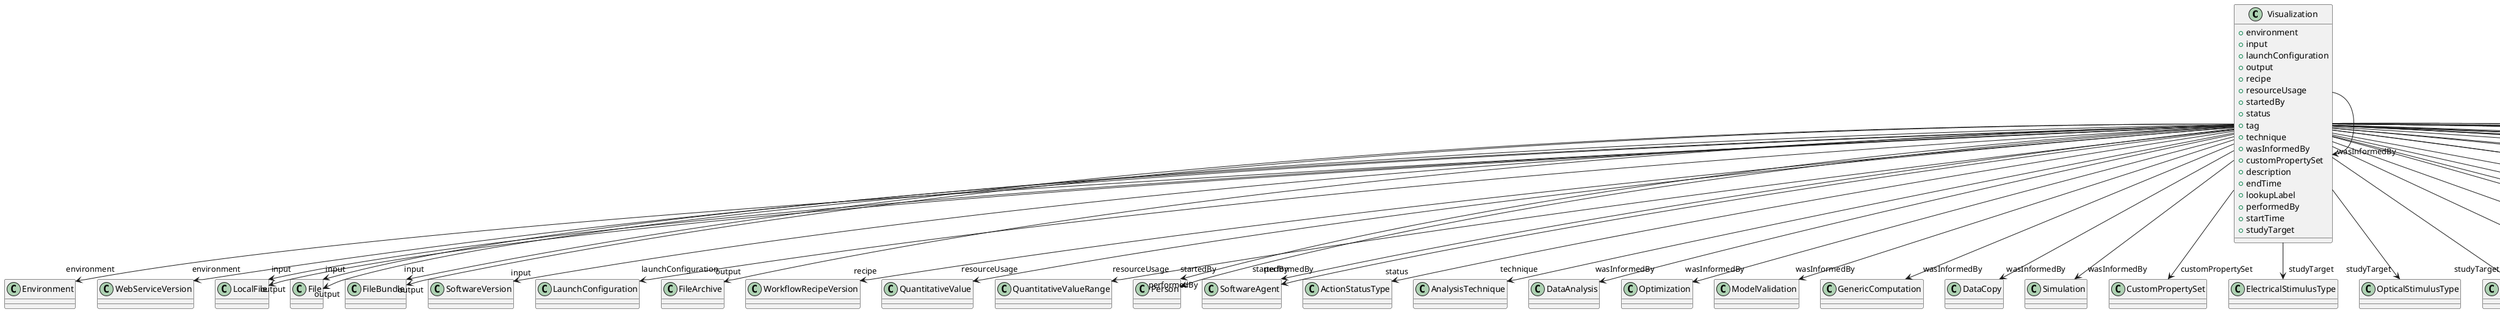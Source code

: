 @startuml
class Visualization {
+environment
+input
+launchConfiguration
+output
+recipe
+resourceUsage
+startedBy
+status
+tag
+technique
+wasInformedBy
+customPropertySet
+description
+endTime
+lookupLabel
+performedBy
+startTime
+studyTarget

}
Visualization -d-> "environment" Environment
Visualization -d-> "environment" WebServiceVersion
Visualization -d-> "input" LocalFile
Visualization -d-> "input" File
Visualization -d-> "input" FileBundle
Visualization -d-> "input" SoftwareVersion
Visualization -d-> "launchConfiguration" LaunchConfiguration
Visualization -d-> "output" LocalFile
Visualization -d-> "output" File
Visualization -d-> "output" FileArchive
Visualization -d-> "output" FileBundle
Visualization -d-> "recipe" WorkflowRecipeVersion
Visualization -d-> "resourceUsage" QuantitativeValue
Visualization -d-> "resourceUsage" QuantitativeValueRange
Visualization -d-> "startedBy" Person
Visualization -d-> "startedBy" SoftwareAgent
Visualization -d-> "status" ActionStatusType
Visualization -d-> "technique" AnalysisTechnique
Visualization -d-> "wasInformedBy" DataAnalysis
Visualization -d-> "wasInformedBy" Visualization
Visualization -d-> "wasInformedBy" Optimization
Visualization -d-> "wasInformedBy" ModelValidation
Visualization -d-> "wasInformedBy" GenericComputation
Visualization -d-> "wasInformedBy" DataCopy
Visualization -d-> "wasInformedBy" Simulation
Visualization -d-> "customPropertySet" CustomPropertySet
Visualization -d-> "performedBy" Person
Visualization -d-> "performedBy" SoftwareAgent
Visualization -d-> "studyTarget" ElectricalStimulusType
Visualization -d-> "studyTarget" OpticalStimulusType
Visualization -d-> "studyTarget" VisualStimulusType
Visualization -d-> "studyTarget" GeneticStrainType
Visualization -d-> "studyTarget" CellCultureType
Visualization -d-> "studyTarget" Disease
Visualization -d-> "studyTarget" DiseaseModel
Visualization -d-> "studyTarget" TactileStimulusType
Visualization -d-> "studyTarget" AuditoryStimulusType
Visualization -d-> "studyTarget" BreedingType
Visualization -d-> "studyTarget" OlfactoryStimulusType
Visualization -d-> "studyTarget" MolecularEntity
Visualization -d-> "studyTarget" CellType
Visualization -d-> "studyTarget" GustatoryStimulusType
Visualization -d-> "studyTarget" TissueSampleType
Visualization -d-> "studyTarget" BiologicalSex
Visualization -d-> "studyTarget" UBERONParcellation
Visualization -d-> "studyTarget" Organ
Visualization -d-> "studyTarget" Handedness
Visualization -d-> "studyTarget" OrganismSubstance
Visualization -d-> "studyTarget" Species
Visualization -d-> "studyTarget" TermSuggestion
Visualization -d-> "studyTarget" SubcellularEntity
Visualization -d-> "studyTarget" BiologicalOrder
Visualization -d-> "studyTarget" OrganismSystem
Visualization -d-> "studyTarget" ParcellationEntity
Visualization -d-> "studyTarget" ParcellationEntityVersion
Visualization -d-> "studyTarget" CustomAnatomicalEntity

@enduml